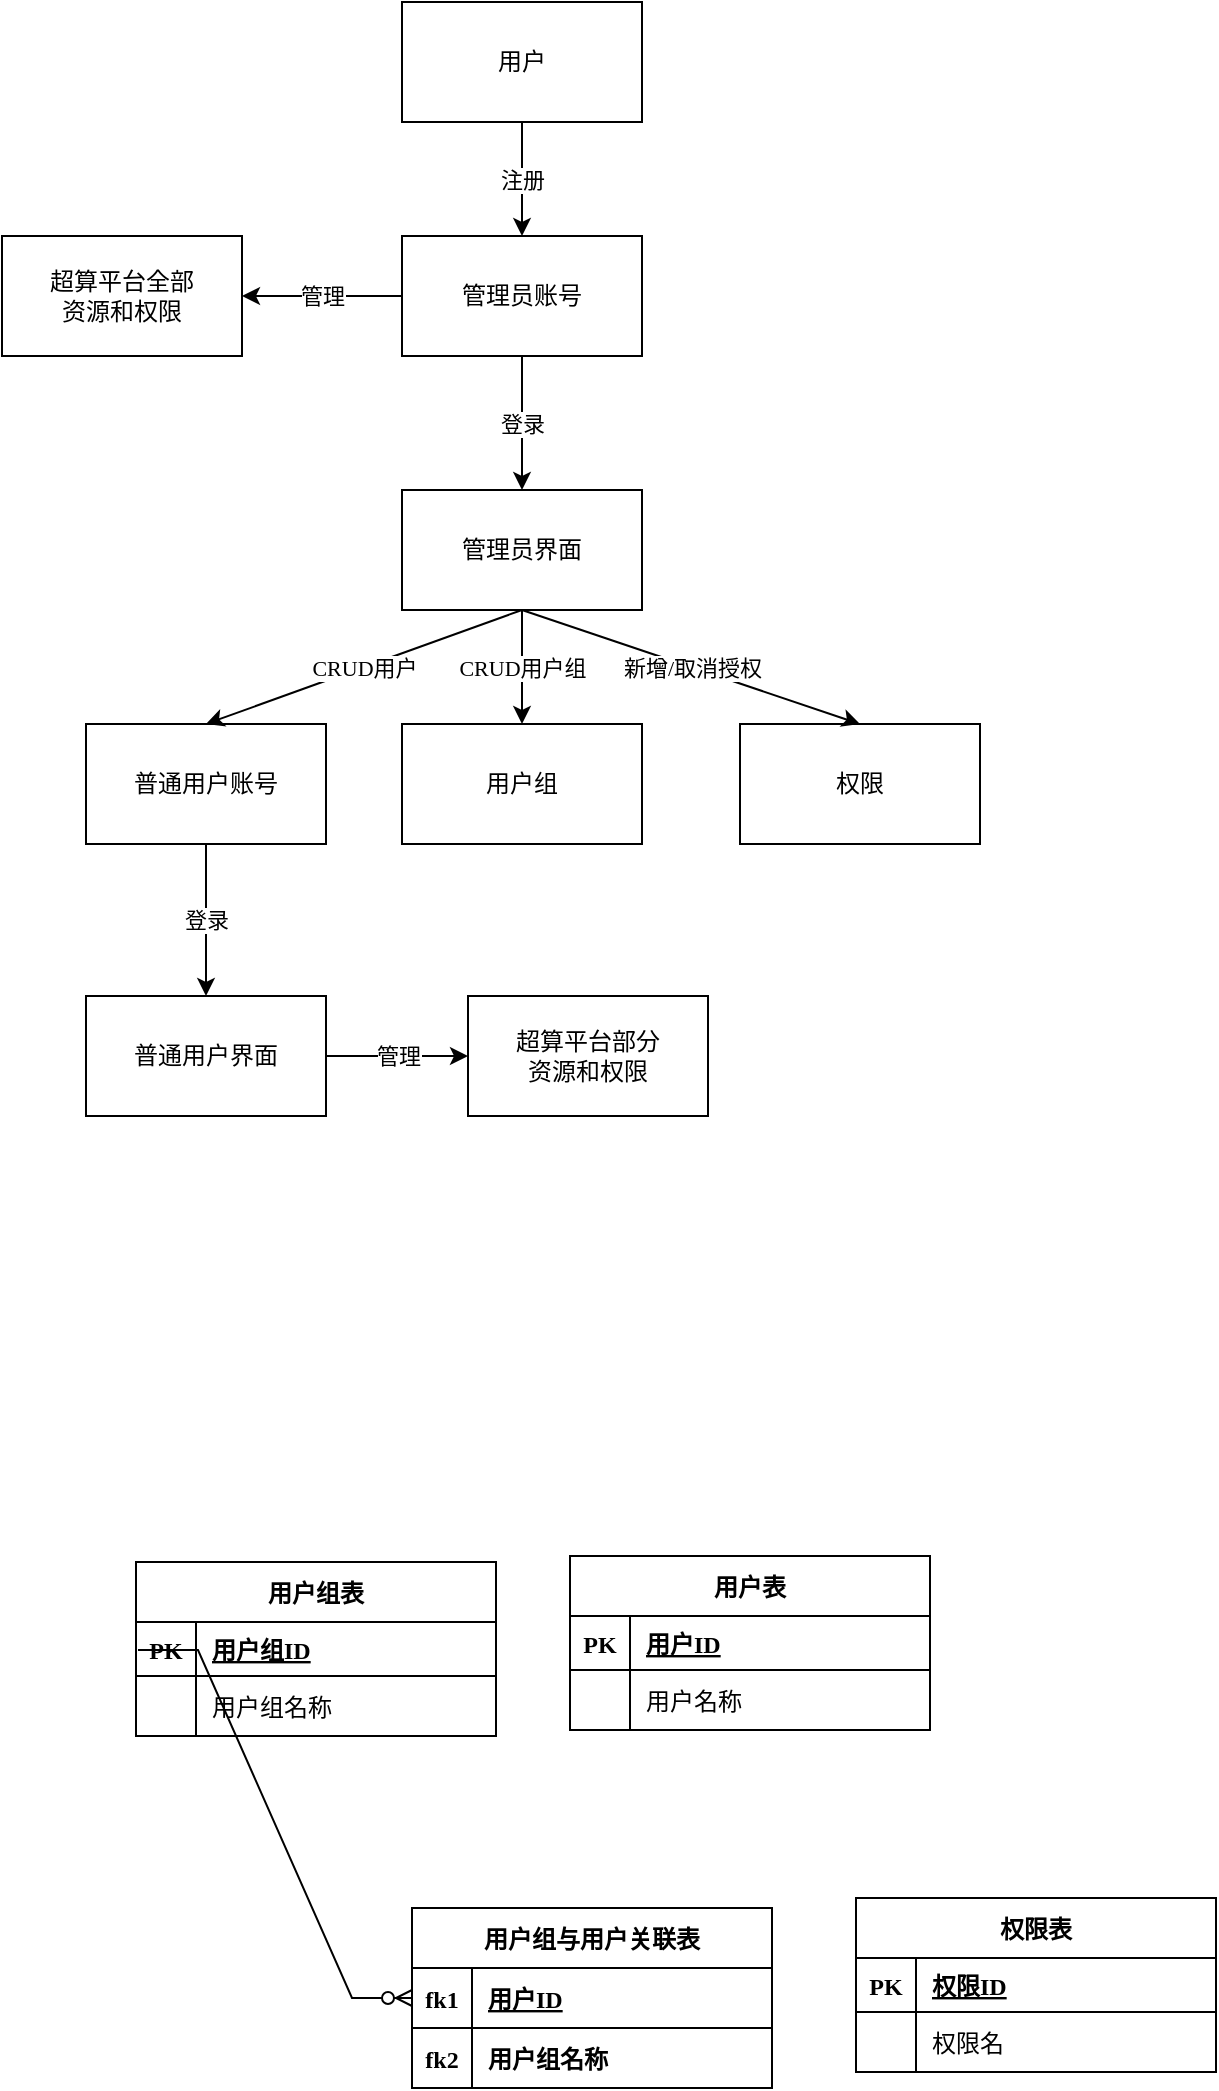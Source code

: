 <mxfile version="15.6.3" type="github">
  <diagram id="mFgV5_7U-bqLbS9MCXDc" name="Page-1">
    <mxGraphModel dx="2062" dy="1122" grid="0" gridSize="10" guides="1" tooltips="1" connect="1" arrows="1" fold="1" page="1" pageScale="1" pageWidth="827" pageHeight="1169" math="0" shadow="0">
      <root>
        <mxCell id="0" />
        <mxCell id="1" parent="0" />
        <mxCell id="2kzCMtwzIrTYSETT1FgG-13" value="用户组表" style="shape=table;startSize=30;container=1;collapsible=1;childLayout=tableLayout;fixedRows=1;rowLines=0;fontStyle=1;align=center;resizeLast=1;fontFamily=Times New Roman;" parent="1" vertex="1">
          <mxGeometry x="255" y="803" width="180" height="87" as="geometry" />
        </mxCell>
        <mxCell id="2kzCMtwzIrTYSETT1FgG-14" value="" style="shape=partialRectangle;collapsible=0;dropTarget=0;pointerEvents=0;fillColor=none;top=0;left=0;bottom=1;right=0;points=[[0,0.5],[1,0.5]];portConstraint=eastwest;fontFamily=Times New Roman;" parent="2kzCMtwzIrTYSETT1FgG-13" vertex="1">
          <mxGeometry y="30" width="180" height="27" as="geometry" />
        </mxCell>
        <mxCell id="2kzCMtwzIrTYSETT1FgG-15" value="PK" style="shape=partialRectangle;connectable=0;fillColor=none;top=0;left=0;bottom=0;right=0;fontStyle=1;overflow=hidden;fontFamily=Times New Roman;" parent="2kzCMtwzIrTYSETT1FgG-14" vertex="1">
          <mxGeometry width="30" height="27" as="geometry">
            <mxRectangle width="30" height="27" as="alternateBounds" />
          </mxGeometry>
        </mxCell>
        <mxCell id="2kzCMtwzIrTYSETT1FgG-16" value="用户组ID" style="shape=partialRectangle;connectable=0;fillColor=none;top=0;left=0;bottom=0;right=0;align=left;spacingLeft=6;fontStyle=5;overflow=hidden;fontFamily=Times New Roman;" parent="2kzCMtwzIrTYSETT1FgG-14" vertex="1">
          <mxGeometry x="30" width="150" height="27" as="geometry">
            <mxRectangle width="150" height="27" as="alternateBounds" />
          </mxGeometry>
        </mxCell>
        <mxCell id="2kzCMtwzIrTYSETT1FgG-17" value="" style="shape=partialRectangle;collapsible=0;dropTarget=0;pointerEvents=0;fillColor=none;top=0;left=0;bottom=0;right=0;points=[[0,0.5],[1,0.5]];portConstraint=eastwest;fontFamily=Times New Roman;" parent="2kzCMtwzIrTYSETT1FgG-13" vertex="1">
          <mxGeometry y="57" width="180" height="30" as="geometry" />
        </mxCell>
        <mxCell id="2kzCMtwzIrTYSETT1FgG-18" value="" style="shape=partialRectangle;connectable=0;fillColor=none;top=0;left=0;bottom=0;right=0;editable=1;overflow=hidden;fontFamily=Times New Roman;" parent="2kzCMtwzIrTYSETT1FgG-17" vertex="1">
          <mxGeometry width="30" height="30" as="geometry">
            <mxRectangle width="30" height="30" as="alternateBounds" />
          </mxGeometry>
        </mxCell>
        <mxCell id="2kzCMtwzIrTYSETT1FgG-19" value="用户组名称" style="shape=partialRectangle;connectable=0;fillColor=none;top=0;left=0;bottom=0;right=0;align=left;spacingLeft=6;overflow=hidden;fontFamily=Times New Roman;" parent="2kzCMtwzIrTYSETT1FgG-17" vertex="1">
          <mxGeometry x="30" width="150" height="30" as="geometry">
            <mxRectangle width="150" height="30" as="alternateBounds" />
          </mxGeometry>
        </mxCell>
        <mxCell id="2kzCMtwzIrTYSETT1FgG-26" value="用户组与用户关联表" style="shape=table;startSize=30;container=1;collapsible=1;childLayout=tableLayout;fixedRows=1;rowLines=0;fontStyle=1;align=center;resizeLast=1;fontFamily=Times New Roman;" parent="1" vertex="1">
          <mxGeometry x="393" y="976" width="180" height="90" as="geometry" />
        </mxCell>
        <mxCell id="2kzCMtwzIrTYSETT1FgG-27" value="" style="shape=partialRectangle;collapsible=0;dropTarget=0;pointerEvents=0;fillColor=none;top=0;left=0;bottom=1;right=0;points=[[0,0.5],[1,0.5]];portConstraint=eastwest;fontFamily=Times New Roman;" parent="2kzCMtwzIrTYSETT1FgG-26" vertex="1">
          <mxGeometry y="30" width="180" height="30" as="geometry" />
        </mxCell>
        <mxCell id="2kzCMtwzIrTYSETT1FgG-28" value="fk1" style="shape=partialRectangle;connectable=0;fillColor=none;top=0;left=0;bottom=0;right=0;fontStyle=1;overflow=hidden;fontFamily=Times New Roman;" parent="2kzCMtwzIrTYSETT1FgG-27" vertex="1">
          <mxGeometry width="30" height="30" as="geometry">
            <mxRectangle width="30" height="30" as="alternateBounds" />
          </mxGeometry>
        </mxCell>
        <mxCell id="2kzCMtwzIrTYSETT1FgG-29" value="用户ID" style="shape=partialRectangle;connectable=0;fillColor=none;top=0;left=0;bottom=0;right=0;align=left;spacingLeft=6;fontStyle=5;overflow=hidden;fontFamily=Times New Roman;" parent="2kzCMtwzIrTYSETT1FgG-27" vertex="1">
          <mxGeometry x="30" width="150" height="30" as="geometry">
            <mxRectangle width="150" height="30" as="alternateBounds" />
          </mxGeometry>
        </mxCell>
        <mxCell id="2kzCMtwzIrTYSETT1FgG-30" value="" style="shape=partialRectangle;collapsible=0;dropTarget=0;pointerEvents=0;fillColor=none;top=0;left=0;bottom=0;right=0;points=[[0,0.5],[1,0.5]];portConstraint=eastwest;fontFamily=Times New Roman;" parent="2kzCMtwzIrTYSETT1FgG-26" vertex="1">
          <mxGeometry y="60" width="180" height="30" as="geometry" />
        </mxCell>
        <mxCell id="2kzCMtwzIrTYSETT1FgG-31" value="fk2" style="shape=partialRectangle;connectable=0;fillColor=none;top=0;left=0;bottom=0;right=0;editable=1;overflow=hidden;fontStyle=1;fontFamily=Times New Roman;" parent="2kzCMtwzIrTYSETT1FgG-30" vertex="1">
          <mxGeometry width="30" height="30" as="geometry">
            <mxRectangle width="30" height="30" as="alternateBounds" />
          </mxGeometry>
        </mxCell>
        <mxCell id="2kzCMtwzIrTYSETT1FgG-32" value="用户组名称" style="shape=partialRectangle;connectable=0;fillColor=none;top=0;left=0;bottom=0;right=0;align=left;spacingLeft=6;overflow=hidden;fontStyle=1;fontFamily=Times New Roman;" parent="2kzCMtwzIrTYSETT1FgG-30" vertex="1">
          <mxGeometry x="30" width="150" height="30" as="geometry">
            <mxRectangle width="150" height="30" as="alternateBounds" />
          </mxGeometry>
        </mxCell>
        <mxCell id="2kzCMtwzIrTYSETT1FgG-40" value="" style="edgeStyle=entityRelationEdgeStyle;fontSize=12;html=1;endArrow=ERzeroToMany;endFill=1;rounded=0;entryX=0;entryY=0.5;entryDx=0;entryDy=0;fontFamily=Times New Roman;" parent="1" target="2kzCMtwzIrTYSETT1FgG-27" edge="1">
          <mxGeometry width="100" height="100" relative="1" as="geometry">
            <mxPoint x="256" y="847" as="sourcePoint" />
            <mxPoint x="386" y="1116" as="targetPoint" />
          </mxGeometry>
        </mxCell>
        <mxCell id="2kzCMtwzIrTYSETT1FgG-41" value="用户" style="rounded=0;whiteSpace=wrap;html=1;fontFamily=Times New Roman;" parent="1" vertex="1">
          <mxGeometry x="388" y="23" width="120" height="60" as="geometry" />
        </mxCell>
        <mxCell id="2kzCMtwzIrTYSETT1FgG-42" value="" style="endArrow=classic;html=1;rounded=0;exitX=0.5;exitY=1;exitDx=0;exitDy=0;entryX=0.5;entryY=0;entryDx=0;entryDy=0;fontFamily=Times New Roman;" parent="1" source="2kzCMtwzIrTYSETT1FgG-41" target="2kzCMtwzIrTYSETT1FgG-45" edge="1">
          <mxGeometry relative="1" as="geometry">
            <mxPoint x="708" y="442" as="sourcePoint" />
            <mxPoint x="448" y="149" as="targetPoint" />
          </mxGeometry>
        </mxCell>
        <mxCell id="2kzCMtwzIrTYSETT1FgG-43" value="注册" style="edgeLabel;resizable=0;html=1;align=center;verticalAlign=middle;fontFamily=Times New Roman;" parent="2kzCMtwzIrTYSETT1FgG-42" connectable="0" vertex="1">
          <mxGeometry relative="1" as="geometry" />
        </mxCell>
        <mxCell id="2kzCMtwzIrTYSETT1FgG-45" value="管理员账号" style="rounded=0;whiteSpace=wrap;html=1;fontFamily=Times New Roman;" parent="1" vertex="1">
          <mxGeometry x="388" y="140" width="120" height="60" as="geometry" />
        </mxCell>
        <mxCell id="2kzCMtwzIrTYSETT1FgG-49" value="" style="endArrow=classic;html=1;rounded=0;exitX=0.5;exitY=1;exitDx=0;exitDy=0;entryX=0.5;entryY=0;entryDx=0;entryDy=0;fontFamily=Times New Roman;" parent="1" source="2kzCMtwzIrTYSETT1FgG-45" target="2kzCMtwzIrTYSETT1FgG-51" edge="1">
          <mxGeometry relative="1" as="geometry">
            <mxPoint x="582" y="301" as="sourcePoint" />
            <mxPoint x="442" y="285" as="targetPoint" />
          </mxGeometry>
        </mxCell>
        <mxCell id="2kzCMtwzIrTYSETT1FgG-50" value="登录" style="edgeLabel;resizable=0;html=1;align=center;verticalAlign=middle;fontFamily=Times New Roman;" parent="2kzCMtwzIrTYSETT1FgG-49" connectable="0" vertex="1">
          <mxGeometry relative="1" as="geometry" />
        </mxCell>
        <mxCell id="2kzCMtwzIrTYSETT1FgG-51" value="管理员界面" style="rounded=0;whiteSpace=wrap;html=1;fontFamily=Times New Roman;" parent="1" vertex="1">
          <mxGeometry x="388" y="267" width="120" height="60" as="geometry" />
        </mxCell>
        <mxCell id="2kzCMtwzIrTYSETT1FgG-53" value="超算平台全部&lt;br&gt;资源和权限" style="whiteSpace=wrap;html=1;rounded=0;fontFamily=Times New Roman;" parent="1" vertex="1">
          <mxGeometry x="188" y="140" width="120" height="60" as="geometry" />
        </mxCell>
        <mxCell id="2kzCMtwzIrTYSETT1FgG-59" value="普通用户账号" style="rounded=0;whiteSpace=wrap;html=1;fontFamily=Times New Roman;" parent="1" vertex="1">
          <mxGeometry x="230" y="384" width="120" height="60" as="geometry" />
        </mxCell>
        <mxCell id="2kzCMtwzIrTYSETT1FgG-60" value="用户组" style="rounded=0;whiteSpace=wrap;html=1;fontFamily=Times New Roman;" parent="1" vertex="1">
          <mxGeometry x="388" y="384" width="120" height="60" as="geometry" />
        </mxCell>
        <mxCell id="2kzCMtwzIrTYSETT1FgG-61" value="权限" style="rounded=0;whiteSpace=wrap;html=1;fontFamily=Times New Roman;" parent="1" vertex="1">
          <mxGeometry x="557" y="384" width="120" height="60" as="geometry" />
        </mxCell>
        <mxCell id="2kzCMtwzIrTYSETT1FgG-66" value="" style="endArrow=classic;html=1;rounded=0;fontFamily=Times New Roman;" parent="1" source="2kzCMtwzIrTYSETT1FgG-51" target="2kzCMtwzIrTYSETT1FgG-60" edge="1">
          <mxGeometry relative="1" as="geometry">
            <mxPoint x="445" y="332" as="sourcePoint" />
            <mxPoint x="445" y="362" as="targetPoint" />
          </mxGeometry>
        </mxCell>
        <mxCell id="2kzCMtwzIrTYSETT1FgG-67" value="CRUD用户组" style="edgeLabel;resizable=0;html=1;align=center;verticalAlign=middle;fontFamily=Times New Roman;" parent="2kzCMtwzIrTYSETT1FgG-66" connectable="0" vertex="1">
          <mxGeometry relative="1" as="geometry" />
        </mxCell>
        <mxCell id="2kzCMtwzIrTYSETT1FgG-68" value="" style="endArrow=classic;html=1;rounded=0;exitX=0.5;exitY=1;exitDx=0;exitDy=0;entryX=0.5;entryY=0;entryDx=0;entryDy=0;fontFamily=Times New Roman;" parent="1" source="2kzCMtwzIrTYSETT1FgG-51" target="2kzCMtwzIrTYSETT1FgG-59" edge="1">
          <mxGeometry relative="1" as="geometry">
            <mxPoint x="458" y="337" as="sourcePoint" />
            <mxPoint x="458" y="394" as="targetPoint" />
            <Array as="points" />
          </mxGeometry>
        </mxCell>
        <mxCell id="2kzCMtwzIrTYSETT1FgG-69" value="CRUD用户" style="edgeLabel;resizable=0;html=1;align=center;verticalAlign=middle;fontFamily=Times New Roman;" parent="2kzCMtwzIrTYSETT1FgG-68" connectable="0" vertex="1">
          <mxGeometry relative="1" as="geometry" />
        </mxCell>
        <mxCell id="2kzCMtwzIrTYSETT1FgG-70" value="" style="endArrow=classic;html=1;rounded=0;exitX=0.5;exitY=1;exitDx=0;exitDy=0;entryX=0.5;entryY=0;entryDx=0;entryDy=0;fontFamily=Times New Roman;" parent="1" source="2kzCMtwzIrTYSETT1FgG-51" target="2kzCMtwzIrTYSETT1FgG-61" edge="1">
          <mxGeometry relative="1" as="geometry">
            <mxPoint x="398" y="307" as="sourcePoint" />
            <mxPoint x="300" y="394" as="targetPoint" />
            <Array as="points" />
          </mxGeometry>
        </mxCell>
        <mxCell id="2kzCMtwzIrTYSETT1FgG-71" value="新增/取消授权" style="edgeLabel;resizable=0;html=1;align=center;verticalAlign=middle;fontFamily=Times New Roman;" parent="2kzCMtwzIrTYSETT1FgG-70" connectable="0" vertex="1">
          <mxGeometry relative="1" as="geometry" />
        </mxCell>
        <mxCell id="2kzCMtwzIrTYSETT1FgG-73" value="" style="endArrow=classic;html=1;rounded=0;exitX=0.5;exitY=1;exitDx=0;exitDy=0;entryX=0.5;entryY=0;entryDx=0;entryDy=0;fontFamily=Times New Roman;" parent="1" source="2kzCMtwzIrTYSETT1FgG-59" target="2kzCMtwzIrTYSETT1FgG-75" edge="1">
          <mxGeometry relative="1" as="geometry">
            <mxPoint x="289.58" y="456" as="sourcePoint" />
            <mxPoint x="290" y="528" as="targetPoint" />
          </mxGeometry>
        </mxCell>
        <mxCell id="2kzCMtwzIrTYSETT1FgG-74" value="登录" style="edgeLabel;resizable=0;html=1;align=center;verticalAlign=middle;fontFamily=Times New Roman;" parent="2kzCMtwzIrTYSETT1FgG-73" connectable="0" vertex="1">
          <mxGeometry relative="1" as="geometry" />
        </mxCell>
        <mxCell id="2kzCMtwzIrTYSETT1FgG-75" value="普通用户界面" style="rounded=0;whiteSpace=wrap;html=1;fontFamily=Times New Roman;" parent="1" vertex="1">
          <mxGeometry x="230" y="520" width="120" height="60" as="geometry" />
        </mxCell>
        <mxCell id="2kzCMtwzIrTYSETT1FgG-76" value="" style="endArrow=classic;html=1;rounded=0;exitX=0;exitY=0.5;exitDx=0;exitDy=0;entryX=1;entryY=0.5;entryDx=0;entryDy=0;fontFamily=Times New Roman;" parent="1" source="2kzCMtwzIrTYSETT1FgG-45" target="2kzCMtwzIrTYSETT1FgG-53" edge="1">
          <mxGeometry relative="1" as="geometry">
            <mxPoint x="59" y="240" as="sourcePoint" />
            <mxPoint x="159" y="240" as="targetPoint" />
          </mxGeometry>
        </mxCell>
        <mxCell id="2kzCMtwzIrTYSETT1FgG-77" value="管理" style="edgeLabel;resizable=0;html=1;align=center;verticalAlign=middle;fontFamily=Times New Roman;" parent="2kzCMtwzIrTYSETT1FgG-76" connectable="0" vertex="1">
          <mxGeometry relative="1" as="geometry" />
        </mxCell>
        <mxCell id="2kzCMtwzIrTYSETT1FgG-78" value="" style="endArrow=classic;html=1;rounded=0;exitX=1;exitY=0.5;exitDx=0;exitDy=0;fontFamily=Times New Roman;" parent="1" source="2kzCMtwzIrTYSETT1FgG-75" edge="1">
          <mxGeometry relative="1" as="geometry">
            <mxPoint x="501" y="533" as="sourcePoint" />
            <mxPoint x="421" y="550" as="targetPoint" />
          </mxGeometry>
        </mxCell>
        <mxCell id="2kzCMtwzIrTYSETT1FgG-79" value="管理" style="edgeLabel;resizable=0;html=1;align=center;verticalAlign=middle;fontFamily=Times New Roman;" parent="2kzCMtwzIrTYSETT1FgG-78" connectable="0" vertex="1">
          <mxGeometry relative="1" as="geometry" />
        </mxCell>
        <mxCell id="2kzCMtwzIrTYSETT1FgG-80" value="超算平台部分&lt;br&gt;资源和权限" style="whiteSpace=wrap;html=1;rounded=0;fontFamily=Times New Roman;" parent="1" vertex="1">
          <mxGeometry x="421" y="520" width="120" height="60" as="geometry" />
        </mxCell>
        <mxCell id="2kzCMtwzIrTYSETT1FgG-83" value="用户表" style="shape=table;startSize=30;container=1;collapsible=1;childLayout=tableLayout;fixedRows=1;rowLines=0;fontStyle=1;align=center;resizeLast=1;fontFamily=Times New Roman;" parent="1" vertex="1">
          <mxGeometry x="472" y="800" width="180" height="87" as="geometry" />
        </mxCell>
        <mxCell id="2kzCMtwzIrTYSETT1FgG-84" value="" style="shape=partialRectangle;collapsible=0;dropTarget=0;pointerEvents=0;fillColor=none;top=0;left=0;bottom=1;right=0;points=[[0,0.5],[1,0.5]];portConstraint=eastwest;fontFamily=Times New Roman;" parent="2kzCMtwzIrTYSETT1FgG-83" vertex="1">
          <mxGeometry y="30" width="180" height="27" as="geometry" />
        </mxCell>
        <mxCell id="2kzCMtwzIrTYSETT1FgG-85" value="PK" style="shape=partialRectangle;connectable=0;fillColor=none;top=0;left=0;bottom=0;right=0;fontStyle=1;overflow=hidden;fontFamily=Times New Roman;" parent="2kzCMtwzIrTYSETT1FgG-84" vertex="1">
          <mxGeometry width="30" height="27" as="geometry">
            <mxRectangle width="30" height="27" as="alternateBounds" />
          </mxGeometry>
        </mxCell>
        <mxCell id="2kzCMtwzIrTYSETT1FgG-86" value="用户ID" style="shape=partialRectangle;connectable=0;fillColor=none;top=0;left=0;bottom=0;right=0;align=left;spacingLeft=6;fontStyle=5;overflow=hidden;fontFamily=Times New Roman;" parent="2kzCMtwzIrTYSETT1FgG-84" vertex="1">
          <mxGeometry x="30" width="150" height="27" as="geometry">
            <mxRectangle width="150" height="27" as="alternateBounds" />
          </mxGeometry>
        </mxCell>
        <mxCell id="2kzCMtwzIrTYSETT1FgG-87" value="" style="shape=partialRectangle;collapsible=0;dropTarget=0;pointerEvents=0;fillColor=none;top=0;left=0;bottom=0;right=0;points=[[0,0.5],[1,0.5]];portConstraint=eastwest;fontFamily=Times New Roman;" parent="2kzCMtwzIrTYSETT1FgG-83" vertex="1">
          <mxGeometry y="57" width="180" height="30" as="geometry" />
        </mxCell>
        <mxCell id="2kzCMtwzIrTYSETT1FgG-88" value="" style="shape=partialRectangle;connectable=0;fillColor=none;top=0;left=0;bottom=0;right=0;editable=1;overflow=hidden;fontFamily=Times New Roman;" parent="2kzCMtwzIrTYSETT1FgG-87" vertex="1">
          <mxGeometry width="30" height="30" as="geometry">
            <mxRectangle width="30" height="30" as="alternateBounds" />
          </mxGeometry>
        </mxCell>
        <mxCell id="2kzCMtwzIrTYSETT1FgG-89" value="用户名称" style="shape=partialRectangle;connectable=0;fillColor=none;top=0;left=0;bottom=0;right=0;align=left;spacingLeft=6;overflow=hidden;fontFamily=Times New Roman;" parent="2kzCMtwzIrTYSETT1FgG-87" vertex="1">
          <mxGeometry x="30" width="150" height="30" as="geometry">
            <mxRectangle width="150" height="30" as="alternateBounds" />
          </mxGeometry>
        </mxCell>
        <mxCell id="km6JaJJbkQd7-3y9MGti-1" value="权限表" style="shape=table;startSize=30;container=1;collapsible=1;childLayout=tableLayout;fixedRows=1;rowLines=0;fontStyle=1;align=center;resizeLast=1;fontFamily=Times New Roman;" vertex="1" parent="1">
          <mxGeometry x="615" y="971" width="180" height="87" as="geometry" />
        </mxCell>
        <mxCell id="km6JaJJbkQd7-3y9MGti-2" value="" style="shape=partialRectangle;collapsible=0;dropTarget=0;pointerEvents=0;fillColor=none;top=0;left=0;bottom=1;right=0;points=[[0,0.5],[1,0.5]];portConstraint=eastwest;fontFamily=Times New Roman;" vertex="1" parent="km6JaJJbkQd7-3y9MGti-1">
          <mxGeometry y="30" width="180" height="27" as="geometry" />
        </mxCell>
        <mxCell id="km6JaJJbkQd7-3y9MGti-3" value="PK" style="shape=partialRectangle;connectable=0;fillColor=none;top=0;left=0;bottom=0;right=0;fontStyle=1;overflow=hidden;fontFamily=Times New Roman;" vertex="1" parent="km6JaJJbkQd7-3y9MGti-2">
          <mxGeometry width="30" height="27" as="geometry">
            <mxRectangle width="30" height="27" as="alternateBounds" />
          </mxGeometry>
        </mxCell>
        <mxCell id="km6JaJJbkQd7-3y9MGti-4" value="权限ID" style="shape=partialRectangle;connectable=0;fillColor=none;top=0;left=0;bottom=0;right=0;align=left;spacingLeft=6;fontStyle=5;overflow=hidden;fontFamily=Times New Roman;" vertex="1" parent="km6JaJJbkQd7-3y9MGti-2">
          <mxGeometry x="30" width="150" height="27" as="geometry">
            <mxRectangle width="150" height="27" as="alternateBounds" />
          </mxGeometry>
        </mxCell>
        <mxCell id="km6JaJJbkQd7-3y9MGti-5" value="" style="shape=partialRectangle;collapsible=0;dropTarget=0;pointerEvents=0;fillColor=none;top=0;left=0;bottom=0;right=0;points=[[0,0.5],[1,0.5]];portConstraint=eastwest;fontFamily=Times New Roman;" vertex="1" parent="km6JaJJbkQd7-3y9MGti-1">
          <mxGeometry y="57" width="180" height="30" as="geometry" />
        </mxCell>
        <mxCell id="km6JaJJbkQd7-3y9MGti-6" value="" style="shape=partialRectangle;connectable=0;fillColor=none;top=0;left=0;bottom=0;right=0;editable=1;overflow=hidden;fontFamily=Times New Roman;" vertex="1" parent="km6JaJJbkQd7-3y9MGti-5">
          <mxGeometry width="30" height="30" as="geometry">
            <mxRectangle width="30" height="30" as="alternateBounds" />
          </mxGeometry>
        </mxCell>
        <mxCell id="km6JaJJbkQd7-3y9MGti-7" value="权限名" style="shape=partialRectangle;connectable=0;fillColor=none;top=0;left=0;bottom=0;right=0;align=left;spacingLeft=6;overflow=hidden;fontFamily=Times New Roman;" vertex="1" parent="km6JaJJbkQd7-3y9MGti-5">
          <mxGeometry x="30" width="150" height="30" as="geometry">
            <mxRectangle width="150" height="30" as="alternateBounds" />
          </mxGeometry>
        </mxCell>
      </root>
    </mxGraphModel>
  </diagram>
</mxfile>
